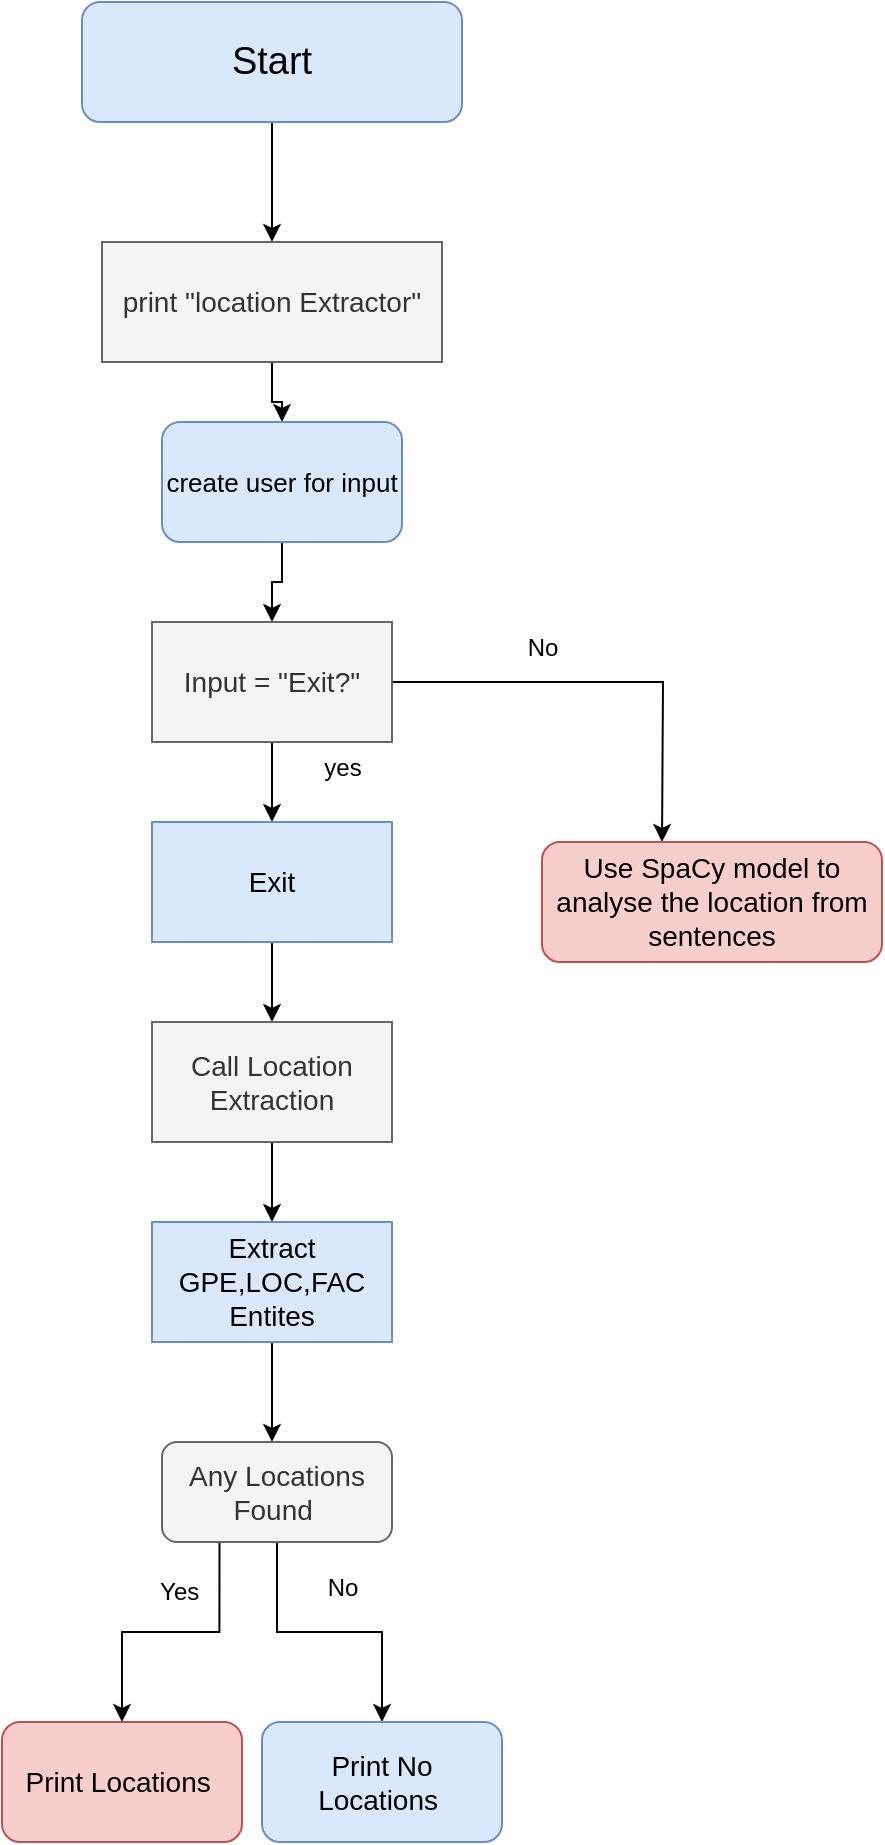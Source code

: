 <mxfile version="27.1.4">
  <diagram name="Page-1" id="fArj9NiCsdaHj81AM4RP">
    <mxGraphModel dx="1042" dy="562" grid="1" gridSize="10" guides="1" tooltips="1" connect="1" arrows="1" fold="1" page="1" pageScale="1" pageWidth="827" pageHeight="1169" math="0" shadow="0">
      <root>
        <mxCell id="0" />
        <mxCell id="1" parent="0" />
        <mxCell id="lESlG-1TGw_HNT97u1AT-2" style="edgeStyle=orthogonalEdgeStyle;rounded=0;orthogonalLoop=1;jettySize=auto;html=1;exitX=0.5;exitY=1;exitDx=0;exitDy=0;" edge="1" parent="1" source="lESlG-1TGw_HNT97u1AT-1">
          <mxGeometry relative="1" as="geometry">
            <mxPoint x="425" y="180" as="targetPoint" />
          </mxGeometry>
        </mxCell>
        <mxCell id="lESlG-1TGw_HNT97u1AT-1" value="&lt;font style=&quot;font-size: 19px;&quot;&gt;Start&lt;/font&gt;" style="rounded=1;whiteSpace=wrap;html=1;fillColor=#dae8fc;strokeColor=#6c8ebf;" vertex="1" parent="1">
          <mxGeometry x="330" y="60" width="190" height="60" as="geometry" />
        </mxCell>
        <mxCell id="lESlG-1TGw_HNT97u1AT-5" style="edgeStyle=orthogonalEdgeStyle;rounded=0;orthogonalLoop=1;jettySize=auto;html=1;" edge="1" parent="1" source="lESlG-1TGw_HNT97u1AT-4" target="lESlG-1TGw_HNT97u1AT-6">
          <mxGeometry relative="1" as="geometry">
            <mxPoint x="425" y="300" as="targetPoint" />
          </mxGeometry>
        </mxCell>
        <mxCell id="lESlG-1TGw_HNT97u1AT-4" value="&lt;font style=&quot;font-size: 14px;&quot;&gt;print &quot;location Extractor&quot;&lt;/font&gt;" style="rounded=0;whiteSpace=wrap;html=1;fillColor=#f5f5f5;strokeColor=#666666;fontColor=#333333;" vertex="1" parent="1">
          <mxGeometry x="340" y="180" width="170" height="60" as="geometry" />
        </mxCell>
        <mxCell id="lESlG-1TGw_HNT97u1AT-7" style="edgeStyle=orthogonalEdgeStyle;rounded=0;orthogonalLoop=1;jettySize=auto;html=1;" edge="1" parent="1" source="lESlG-1TGw_HNT97u1AT-6" target="lESlG-1TGw_HNT97u1AT-8">
          <mxGeometry relative="1" as="geometry">
            <mxPoint x="425" y="400" as="targetPoint" />
          </mxGeometry>
        </mxCell>
        <mxCell id="lESlG-1TGw_HNT97u1AT-6" value="&lt;font style=&quot;font-size: 13px;&quot;&gt;create user for input&lt;/font&gt;" style="rounded=1;whiteSpace=wrap;html=1;fillColor=#dae8fc;strokeColor=#6c8ebf;" vertex="1" parent="1">
          <mxGeometry x="370" y="270" width="120" height="60" as="geometry" />
        </mxCell>
        <mxCell id="lESlG-1TGw_HNT97u1AT-9" style="edgeStyle=orthogonalEdgeStyle;rounded=0;orthogonalLoop=1;jettySize=auto;html=1;" edge="1" parent="1" source="lESlG-1TGw_HNT97u1AT-8" target="lESlG-1TGw_HNT97u1AT-10">
          <mxGeometry relative="1" as="geometry">
            <mxPoint x="425" y="500" as="targetPoint" />
          </mxGeometry>
        </mxCell>
        <mxCell id="lESlG-1TGw_HNT97u1AT-11" style="edgeStyle=orthogonalEdgeStyle;rounded=0;orthogonalLoop=1;jettySize=auto;html=1;" edge="1" parent="1" source="lESlG-1TGw_HNT97u1AT-8">
          <mxGeometry relative="1" as="geometry">
            <mxPoint x="620" y="480" as="targetPoint" />
          </mxGeometry>
        </mxCell>
        <mxCell id="lESlG-1TGw_HNT97u1AT-8" value="&lt;font style=&quot;font-size: 14px;&quot;&gt;Input = &quot;Exit?&quot;&lt;/font&gt;" style="rounded=0;whiteSpace=wrap;html=1;fillColor=#f5f5f5;strokeColor=#666666;fontColor=#333333;" vertex="1" parent="1">
          <mxGeometry x="365" y="370" width="120" height="60" as="geometry" />
        </mxCell>
        <mxCell id="lESlG-1TGw_HNT97u1AT-14" style="edgeStyle=orthogonalEdgeStyle;rounded=0;orthogonalLoop=1;jettySize=auto;html=1;" edge="1" parent="1" source="lESlG-1TGw_HNT97u1AT-10" target="lESlG-1TGw_HNT97u1AT-15">
          <mxGeometry relative="1" as="geometry">
            <mxPoint x="425" y="600" as="targetPoint" />
          </mxGeometry>
        </mxCell>
        <mxCell id="lESlG-1TGw_HNT97u1AT-10" value="&lt;font style=&quot;font-size: 14px;&quot;&gt;Exit&lt;/font&gt;" style="rounded=0;whiteSpace=wrap;html=1;fillColor=#dae8fc;strokeColor=#6c8ebf;" vertex="1" parent="1">
          <mxGeometry x="365" y="470" width="120" height="60" as="geometry" />
        </mxCell>
        <mxCell id="lESlG-1TGw_HNT97u1AT-13" value="&lt;font style=&quot;font-size: 14px;&quot;&gt;Use SpaCy model to analyse the location from sentences&lt;/font&gt;" style="rounded=1;whiteSpace=wrap;html=1;fillColor=#f8cecc;strokeColor=#b85450;" vertex="1" parent="1">
          <mxGeometry x="560" y="480" width="170" height="60" as="geometry" />
        </mxCell>
        <mxCell id="lESlG-1TGw_HNT97u1AT-16" style="edgeStyle=orthogonalEdgeStyle;rounded=0;orthogonalLoop=1;jettySize=auto;html=1;" edge="1" parent="1" source="lESlG-1TGw_HNT97u1AT-15" target="lESlG-1TGw_HNT97u1AT-17">
          <mxGeometry relative="1" as="geometry">
            <mxPoint x="425" y="700" as="targetPoint" />
          </mxGeometry>
        </mxCell>
        <mxCell id="lESlG-1TGw_HNT97u1AT-15" value="&lt;font style=&quot;font-size: 14px;&quot;&gt;Call Location Extraction&lt;/font&gt;" style="rounded=0;whiteSpace=wrap;html=1;fillColor=#f5f5f5;fontColor=#333333;strokeColor=#666666;" vertex="1" parent="1">
          <mxGeometry x="365" y="570" width="120" height="60" as="geometry" />
        </mxCell>
        <mxCell id="lESlG-1TGw_HNT97u1AT-18" style="edgeStyle=orthogonalEdgeStyle;rounded=0;orthogonalLoop=1;jettySize=auto;html=1;" edge="1" parent="1" source="lESlG-1TGw_HNT97u1AT-17" target="lESlG-1TGw_HNT97u1AT-19">
          <mxGeometry relative="1" as="geometry">
            <mxPoint x="425" y="800" as="targetPoint" />
            <Array as="points">
              <mxPoint x="425" y="790" />
              <mxPoint x="425" y="790" />
            </Array>
          </mxGeometry>
        </mxCell>
        <mxCell id="lESlG-1TGw_HNT97u1AT-17" value="&lt;font style=&quot;font-size: 14px;&quot;&gt;Extract GPE,LOC,FAC Entites&lt;/font&gt;" style="rounded=0;whiteSpace=wrap;html=1;fillColor=#dae8fc;strokeColor=#6c8ebf;" vertex="1" parent="1">
          <mxGeometry x="365" y="670" width="120" height="60" as="geometry" />
        </mxCell>
        <mxCell id="lESlG-1TGw_HNT97u1AT-22" style="edgeStyle=orthogonalEdgeStyle;rounded=0;orthogonalLoop=1;jettySize=auto;html=1;exitX=0.25;exitY=1;exitDx=0;exitDy=0;" edge="1" parent="1" source="lESlG-1TGw_HNT97u1AT-19" target="lESlG-1TGw_HNT97u1AT-23">
          <mxGeometry relative="1" as="geometry">
            <mxPoint x="399" y="910" as="targetPoint" />
          </mxGeometry>
        </mxCell>
        <mxCell id="lESlG-1TGw_HNT97u1AT-25" value="" style="edgeStyle=orthogonalEdgeStyle;rounded=0;orthogonalLoop=1;jettySize=auto;html=1;" edge="1" parent="1" source="lESlG-1TGw_HNT97u1AT-19" target="lESlG-1TGw_HNT97u1AT-24">
          <mxGeometry relative="1" as="geometry" />
        </mxCell>
        <mxCell id="lESlG-1TGw_HNT97u1AT-19" value="&lt;font style=&quot;font-size: 14px;&quot;&gt;Any Locations Found&amp;nbsp;&lt;/font&gt;" style="rounded=1;whiteSpace=wrap;html=1;fillColor=#f5f5f5;fontColor=#333333;strokeColor=#666666;" vertex="1" parent="1">
          <mxGeometry x="370" y="780" width="115" height="50" as="geometry" />
        </mxCell>
        <mxCell id="lESlG-1TGw_HNT97u1AT-23" value="&lt;font style=&quot;font-size: 14px;&quot;&gt;Print Locations&amp;nbsp;&lt;/font&gt;" style="rounded=1;whiteSpace=wrap;html=1;fillColor=#f8cecc;strokeColor=#b85450;" vertex="1" parent="1">
          <mxGeometry x="290" y="920" width="120" height="60" as="geometry" />
        </mxCell>
        <mxCell id="lESlG-1TGw_HNT97u1AT-24" value="&lt;font style=&quot;font-size: 14px;&quot;&gt;Print No Locations&amp;nbsp;&lt;/font&gt;" style="rounded=1;whiteSpace=wrap;html=1;fillColor=#dae8fc;strokeColor=#6c8ebf;" vertex="1" parent="1">
          <mxGeometry x="420" y="920" width="120" height="60" as="geometry" />
        </mxCell>
        <mxCell id="lESlG-1TGw_HNT97u1AT-26" value="Yes&amp;nbsp;" style="text;html=1;align=center;verticalAlign=middle;resizable=0;points=[];autosize=1;strokeColor=none;fillColor=none;" vertex="1" parent="1">
          <mxGeometry x="355" y="840" width="50" height="30" as="geometry" />
        </mxCell>
        <mxCell id="lESlG-1TGw_HNT97u1AT-27" value="No" style="text;html=1;align=center;verticalAlign=middle;resizable=0;points=[];autosize=1;strokeColor=none;fillColor=none;" vertex="1" parent="1">
          <mxGeometry x="440" y="838" width="40" height="30" as="geometry" />
        </mxCell>
        <mxCell id="lESlG-1TGw_HNT97u1AT-28" value="yes" style="text;html=1;align=center;verticalAlign=middle;resizable=0;points=[];autosize=1;strokeColor=none;fillColor=none;" vertex="1" parent="1">
          <mxGeometry x="440" y="428" width="40" height="30" as="geometry" />
        </mxCell>
        <mxCell id="lESlG-1TGw_HNT97u1AT-29" value="No" style="text;html=1;align=center;verticalAlign=middle;resizable=0;points=[];autosize=1;strokeColor=none;fillColor=none;" vertex="1" parent="1">
          <mxGeometry x="540" y="368" width="40" height="30" as="geometry" />
        </mxCell>
      </root>
    </mxGraphModel>
  </diagram>
</mxfile>

